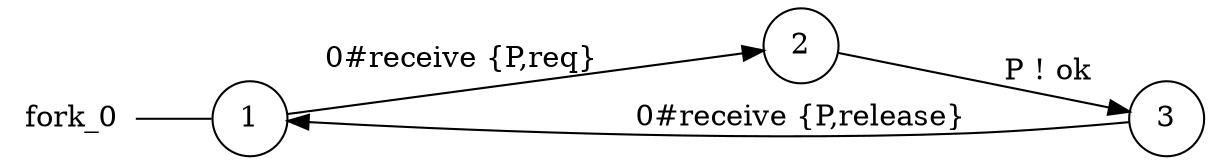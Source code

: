 digraph fork_0 {
	rankdir="LR";
	n_0 [label="fork_0", shape="plaintext"];
	n_1 [id="1", shape=circle, label="1"];
	n_0 -> n_1 [arrowhead=none];
	n_2 [id="4", shape=circle, label="3"];
	n_3 [id="2", shape=circle, label="2"];

	n_1 -> n_3 [id="[$e|2]", label="0#receive {P,req}"];
	n_3 -> n_2 [id="[$e|0]", label="P ! ok"];
	n_2 -> n_1 [id="[$e|4]", label="0#receive {P,release}"];
}
